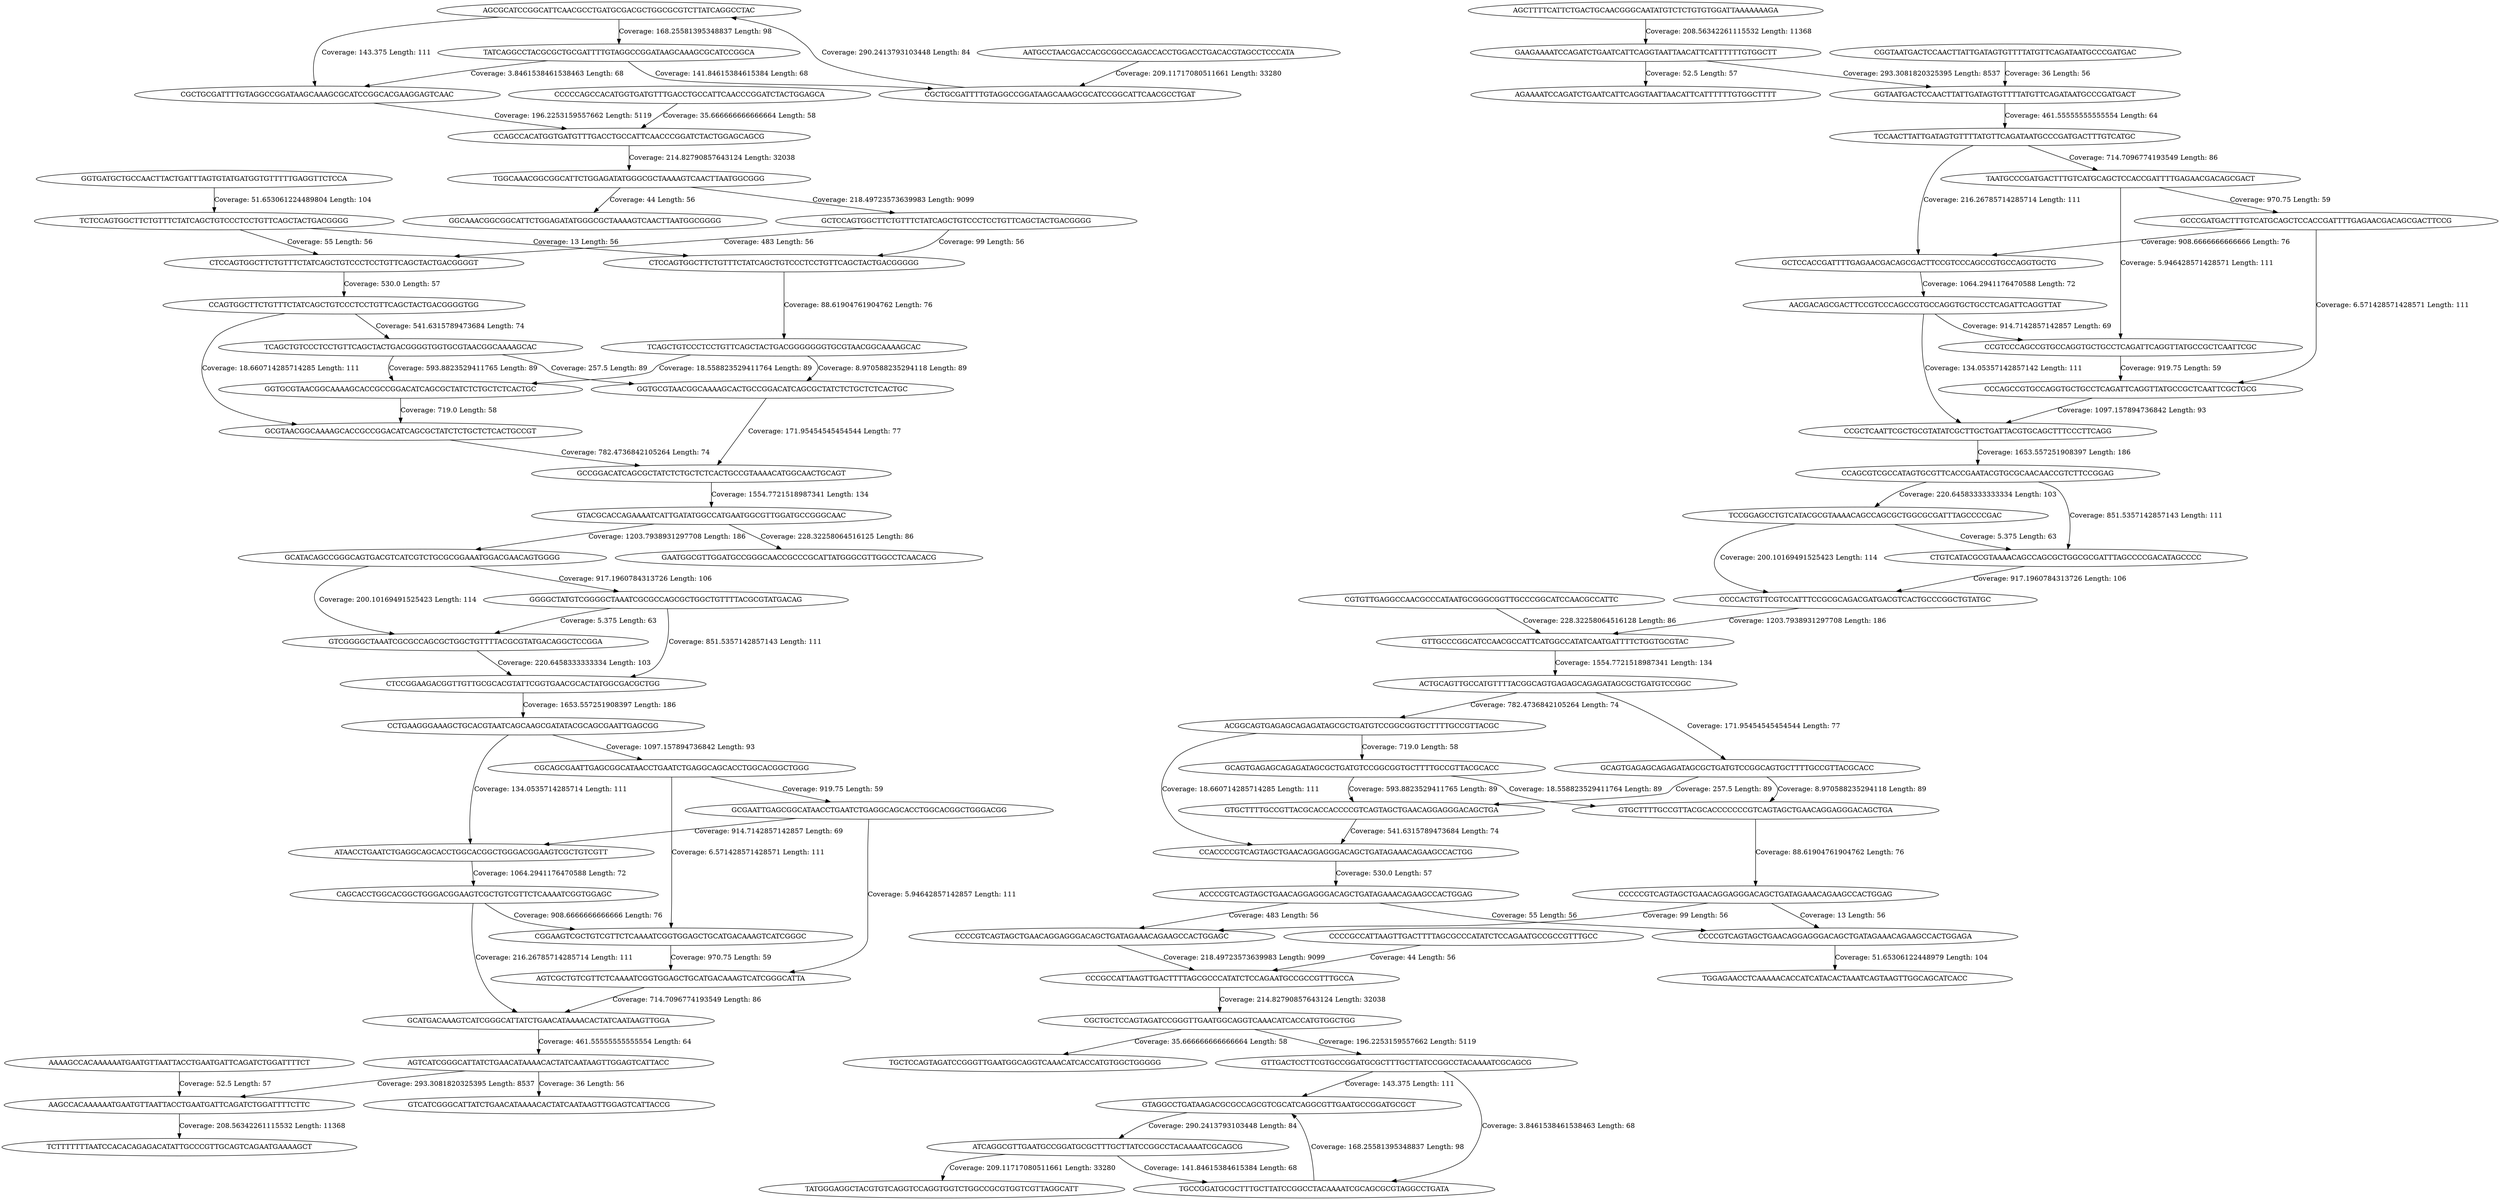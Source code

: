 digraph de_bruijn_graph {
	GCATACAGCCGGGCAGTGACGTCATCGTCTGCGCGGAAATGGACGAACAGTGGGG -> GTCGGGGCTAAATCGCGCCAGCGCTGGCTGTTTTACGCGTATGACAGGCTCCGGA [label="Coverage: 200.10169491525423 Length: 114 "]
	GCATACAGCCGGGCAGTGACGTCATCGTCTGCGCGGAAATGGACGAACAGTGGGG -> GGGGCTATGTCGGGGCTAAATCGCGCCAGCGCTGGCTGTTTTACGCGTATGACAG [label="Coverage: 917.1960784313726 Length: 106 "]
	CCCCACTGTTCGTCCATTTCCGCGCAGACGATGACGTCACTGCCCGGCTGTATGC -> GTTGCCCGGCATCCAACGCCATTCATGGCCATATCAATGATTTTCTGGTGCGTAC [label="Coverage: 1203.7938931297708 Length: 186 "]
	CTCCGGAAGACGGTTGTTGCGCACGTATTCGGTGAACGCACTATGGCGACGCTGG -> CCTGAAGGGAAAGCTGCACGTAATCAGCAAGCGATATACGCAGCGAATTGAGCGG [label="Coverage: 1653.557251908397 Length: 186 "]
	CCAGCGTCGCCATAGTGCGTTCACCGAATACGTGCGCAACAACCGTCTTCCGGAG -> TCCGGAGCCTGTCATACGCGTAAAACAGCCAGCGCTGGCGCGATTTAGCCCCGAC [label="Coverage: 220.64583333333334 Length: 103 "]
	CCAGCGTCGCCATAGTGCGTTCACCGAATACGTGCGCAACAACCGTCTTCCGGAG -> CTGTCATACGCGTAAAACAGCCAGCGCTGGCGCGATTTAGCCCCGACATAGCCCC [label="Coverage: 851.5357142857143 Length: 111 "]
	CCTGAAGGGAAAGCTGCACGTAATCAGCAAGCGATATACGCAGCGAATTGAGCGG -> CGCAGCGAATTGAGCGGCATAACCTGAATCTGAGGCAGCACCTGGCACGGCTGGG [label="Coverage: 1097.157894736842 Length: 93 "]
	CCTGAAGGGAAAGCTGCACGTAATCAGCAAGCGATATACGCAGCGAATTGAGCGG -> ATAACCTGAATCTGAGGCAGCACCTGGCACGGCTGGGACGGAAGTCGCTGTCGTT [label="Coverage: 134.0535714285714 Length: 111 "]
	CCGCTCAATTCGCTGCGTATATCGCTTGCTGATTACGTGCAGCTTTCCCTTCAGG -> CCAGCGTCGCCATAGTGCGTTCACCGAATACGTGCGCAACAACCGTCTTCCGGAG [label="Coverage: 1653.557251908397 Length: 186 "]
	AGCGCATCCGGCATTCAACGCCTGATGCGACGCTGGCGCGTCTTATCAGGCCTAC -> TATCAGGCCTACGCGCTGCGATTTTGTAGGCCGGATAAGCAAAGCGCATCCGGCA [label="Coverage: 168.25581395348837 Length: 98 "]
	AGCGCATCCGGCATTCAACGCCTGATGCGACGCTGGCGCGTCTTATCAGGCCTAC -> CGCTGCGATTTTGTAGGCCGGATAAGCAAAGCGCATCCGGCACGAAGGAGTCAAC [label="Coverage: 143.375 Length: 111 "]
	GTAGGCCTGATAAGACGCGCCAGCGTCGCATCAGGCGTTGAATGCCGGATGCGCT -> ATCAGGCGTTGAATGCCGGATGCGCTTTGCTTATCCGGCCTACAAAATCGCAGCG [label="Coverage: 290.2413793103448 Length: 84 "]
	CCCAGCCGTGCCAGGTGCTGCCTCAGATTCAGGTTATGCCGCTCAATTCGCTGCG -> CCGCTCAATTCGCTGCGTATATCGCTTGCTGATTACGTGCAGCTTTCCCTTCAGG [label="Coverage: 1097.157894736842 Length: 93 "]
	CGCAGCGAATTGAGCGGCATAACCTGAATCTGAGGCAGCACCTGGCACGGCTGGG -> GCGAATTGAGCGGCATAACCTGAATCTGAGGCAGCACCTGGCACGGCTGGGACGG [label="Coverage: 919.75 Length: 59 "]
	CGCAGCGAATTGAGCGGCATAACCTGAATCTGAGGCAGCACCTGGCACGGCTGGG -> CGGAAGTCGCTGTCGTTCTCAAAATCGGTGGAGCTGCATGACAAAGTCATCGGGC [label="Coverage: 6.571428571428571 Length: 111 "]
	GCTCCACCGATTTTGAGAACGACAGCGACTTCCGTCCCAGCCGTGCCAGGTGCTG -> AACGACAGCGACTTCCGTCCCAGCCGTGCCAGGTGCTGCCTCAGATTCAGGTTAT [label="Coverage: 1064.2941176470588 Length: 72 "]
	AACGACAGCGACTTCCGTCCCAGCCGTGCCAGGTGCTGCCTCAGATTCAGGTTAT -> CCGTCCCAGCCGTGCCAGGTGCTGCCTCAGATTCAGGTTATGCCGCTCAATTCGC [label="Coverage: 914.7142857142857 Length: 69 "]
	AACGACAGCGACTTCCGTCCCAGCCGTGCCAGGTGCTGCCTCAGATTCAGGTTAT -> CCGCTCAATTCGCTGCGTATATCGCTTGCTGATTACGTGCAGCTTTCCCTTCAGG [label="Coverage: 134.05357142857142 Length: 111 "]
	ATAACCTGAATCTGAGGCAGCACCTGGCACGGCTGGGACGGAAGTCGCTGTCGTT -> CAGCACCTGGCACGGCTGGGACGGAAGTCGCTGTCGTTCTCAAAATCGGTGGAGC [label="Coverage: 1064.2941176470588 Length: 72 "]
	CAGCACCTGGCACGGCTGGGACGGAAGTCGCTGTCGTTCTCAAAATCGGTGGAGC -> CGGAAGTCGCTGTCGTTCTCAAAATCGGTGGAGCTGCATGACAAAGTCATCGGGC [label="Coverage: 908.6666666666666 Length: 76 "]
	CAGCACCTGGCACGGCTGGGACGGAAGTCGCTGTCGTTCTCAAAATCGGTGGAGC -> GCATGACAAAGTCATCGGGCATTATCTGAACATAAAACACTATCAATAAGTTGGA [label="Coverage: 216.26785714285714 Length: 111 "]
	CCCGCCATTAAGTTGACTTTTAGCGCCCATATCTCCAGAATGCCGCCGTTTGCCA -> CGCTGCTCCAGTAGATCCGGGTTGAATGGCAGGTCAAACATCACCATGTGGCTGG [label="Coverage: 214.82790857643124 Length: 32038 "]
	TGGCAAACGGCGGCATTCTGGAGATATGGGCGCTAAAAGTCAACTTAATGGCGGG -> GGCAAACGGCGGCATTCTGGAGATATGGGCGCTAAAAGTCAACTTAATGGCGGGG [label="Coverage: 44 Length: 56 "]
	TGGCAAACGGCGGCATTCTGGAGATATGGGCGCTAAAAGTCAACTTAATGGCGGG -> GCTCCAGTGGCTTCTGTTTCTATCAGCTGTCCCTCCTGTTCAGCTACTGACGGGG [label="Coverage: 218.49723573639983 Length: 9099 "]
	AAGCCACAAAAAATGAATGTTAATTACCTGAATGATTCAGATCTGGATTTTCTTC -> TCTTTTTTTAATCCACACAGAGACATATTGCCCGTTGCAGTCAGAATGAAAAGCT [label="Coverage: 208.56342261115532 Length: 11368 "]
	GAAGAAAATCCAGATCTGAATCATTCAGGTAATTAACATTCATTTTTTGTGGCTT -> AGAAAATCCAGATCTGAATCATTCAGGTAATTAACATTCATTTTTTGTGGCTTTT [label="Coverage: 52.5 Length: 57 "]
	GAAGAAAATCCAGATCTGAATCATTCAGGTAATTAACATTCATTTTTTGTGGCTT -> GGTAATGACTCCAACTTATTGATAGTGTTTTATGTTCAGATAATGCCCGATGACT [label="Coverage: 293.3081820325395 Length: 8537 "]
	CGGAAGTCGCTGTCGTTCTCAAAATCGGTGGAGCTGCATGACAAAGTCATCGGGC -> AGTCGCTGTCGTTCTCAAAATCGGTGGAGCTGCATGACAAAGTCATCGGGCATTA [label="Coverage: 970.75 Length: 59 "]
	AGTCGCTGTCGTTCTCAAAATCGGTGGAGCTGCATGACAAAGTCATCGGGCATTA -> GCATGACAAAGTCATCGGGCATTATCTGAACATAAAACACTATCAATAAGTTGGA [label="Coverage: 714.7096774193549 Length: 86 "]
	TAATGCCCGATGACTTTGTCATGCAGCTCCACCGATTTTGAGAACGACAGCGACT -> GCCCGATGACTTTGTCATGCAGCTCCACCGATTTTGAGAACGACAGCGACTTCCG [label="Coverage: 970.75 Length: 59 "]
	TAATGCCCGATGACTTTGTCATGCAGCTCCACCGATTTTGAGAACGACAGCGACT -> CCGTCCCAGCCGTGCCAGGTGCTGCCTCAGATTCAGGTTATGCCGCTCAATTCGC [label="Coverage: 5.946428571428571 Length: 111 "]
	GCCCGATGACTTTGTCATGCAGCTCCACCGATTTTGAGAACGACAGCGACTTCCG -> CCCAGCCGTGCCAGGTGCTGCCTCAGATTCAGGTTATGCCGCTCAATTCGCTGCG [label="Coverage: 6.571428571428571 Length: 111 "]
	GCCCGATGACTTTGTCATGCAGCTCCACCGATTTTGAGAACGACAGCGACTTCCG -> GCTCCACCGATTTTGAGAACGACAGCGACTTCCGTCCCAGCCGTGCCAGGTGCTG [label="Coverage: 908.6666666666666 Length: 76 "]
	GGGGCTATGTCGGGGCTAAATCGCGCCAGCGCTGGCTGTTTTACGCGTATGACAG -> GTCGGGGCTAAATCGCGCCAGCGCTGGCTGTTTTACGCGTATGACAGGCTCCGGA [label="Coverage: 5.375 Length: 63 "]
	GGGGCTATGTCGGGGCTAAATCGCGCCAGCGCTGGCTGTTTTACGCGTATGACAG -> CTCCGGAAGACGGTTGTTGCGCACGTATTCGGTGAACGCACTATGGCGACGCTGG [label="Coverage: 851.5357142857143 Length: 111 "]
	CTGTCATACGCGTAAAACAGCCAGCGCTGGCGCGATTTAGCCCCGACATAGCCCC -> CCCCACTGTTCGTCCATTTCCGCGCAGACGATGACGTCACTGCCCGGCTGTATGC [label="Coverage: 917.1960784313726 Length: 106 "]
	GTTGCCCGGCATCCAACGCCATTCATGGCCATATCAATGATTTTCTGGTGCGTAC -> ACTGCAGTTGCCATGTTTTACGGCAGTGAGAGCAGAGATAGCGCTGATGTCCGGC [label="Coverage: 1554.7721518987341 Length: 134 "]
	GTACGCACCAGAAAATCATTGATATGGCCATGAATGGCGTTGGATGCCGGGCAAC -> GAATGGCGTTGGATGCCGGGCAACCGCCCGCATTATGGGCGTTGGCCTCAACACG [label="Coverage: 228.32258064516125 Length: 86 "]
	GTACGCACCAGAAAATCATTGATATGGCCATGAATGGCGTTGGATGCCGGGCAAC -> GCATACAGCCGGGCAGTGACGTCATCGTCTGCGCGGAAATGGACGAACAGTGGGG [label="Coverage: 1203.7938931297708 Length: 186 "]
	GCTCCAGTGGCTTCTGTTTCTATCAGCTGTCCCTCCTGTTCAGCTACTGACGGGG -> CTCCAGTGGCTTCTGTTTCTATCAGCTGTCCCTCCTGTTCAGCTACTGACGGGGG [label="Coverage: 99 Length: 56 "]
	GCTCCAGTGGCTTCTGTTTCTATCAGCTGTCCCTCCTGTTCAGCTACTGACGGGG -> CTCCAGTGGCTTCTGTTTCTATCAGCTGTCCCTCCTGTTCAGCTACTGACGGGGT [label="Coverage: 483 Length: 56 "]
	CTCCAGTGGCTTCTGTTTCTATCAGCTGTCCCTCCTGTTCAGCTACTGACGGGGG -> TCAGCTGTCCCTCCTGTTCAGCTACTGACGGGGGGGTGCGTAACGGCAAAAGCAC [label="Coverage: 88.61904761904762 Length: 76 "]
	CCCCCGTCAGTAGCTGAACAGGAGGGACAGCTGATAGAAACAGAAGCCACTGGAG -> CCCCGTCAGTAGCTGAACAGGAGGGACAGCTGATAGAAACAGAAGCCACTGGAGC [label="Coverage: 99 Length: 56 "]
	CCCCCGTCAGTAGCTGAACAGGAGGGACAGCTGATAGAAACAGAAGCCACTGGAG -> CCCCGTCAGTAGCTGAACAGGAGGGACAGCTGATAGAAACAGAAGCCACTGGAGA [label="Coverage: 13 Length: 56 "]
	CCCCGTCAGTAGCTGAACAGGAGGGACAGCTGATAGAAACAGAAGCCACTGGAGC -> CCCGCCATTAAGTTGACTTTTAGCGCCCATATCTCCAGAATGCCGCCGTTTGCCA [label="Coverage: 218.49723573639983 Length: 9099 "]
	CCGTCCCAGCCGTGCCAGGTGCTGCCTCAGATTCAGGTTATGCCGCTCAATTCGC -> CCCAGCCGTGCCAGGTGCTGCCTCAGATTCAGGTTATGCCGCTCAATTCGCTGCG [label="Coverage: 919.75 Length: 59 "]
	GCGAATTGAGCGGCATAACCTGAATCTGAGGCAGCACCTGGCACGGCTGGGACGG -> AGTCGCTGTCGTTCTCAAAATCGGTGGAGCTGCATGACAAAGTCATCGGGCATTA [label="Coverage: 5.94642857142857 Length: 111 "]
	GCGAATTGAGCGGCATAACCTGAATCTGAGGCAGCACCTGGCACGGCTGGGACGG -> ATAACCTGAATCTGAGGCAGCACCTGGCACGGCTGGGACGGAAGTCGCTGTCGTT [label="Coverage: 914.7142857142857 Length: 69 "]
	ACGGCAGTGAGAGCAGAGATAGCGCTGATGTCCGGCGGTGCTTTTGCCGTTACGC -> GCAGTGAGAGCAGAGATAGCGCTGATGTCCGGCGGTGCTTTTGCCGTTACGCACC [label="Coverage: 719.0 Length: 58 "]
	ACGGCAGTGAGAGCAGAGATAGCGCTGATGTCCGGCGGTGCTTTTGCCGTTACGC -> CCACCCCGTCAGTAGCTGAACAGGAGGGACAGCTGATAGAAACAGAAGCCACTGG [label="Coverage: 18.660714285714285 Length: 111 "]
	GCAGTGAGAGCAGAGATAGCGCTGATGTCCGGCGGTGCTTTTGCCGTTACGCACC -> GTGCTTTTGCCGTTACGCACCACCCCGTCAGTAGCTGAACAGGAGGGACAGCTGA [label="Coverage: 593.8823529411765 Length: 89 "]
	GCAGTGAGAGCAGAGATAGCGCTGATGTCCGGCGGTGCTTTTGCCGTTACGCACC -> GTGCTTTTGCCGTTACGCACCCCCCCGTCAGTAGCTGAACAGGAGGGACAGCTGA [label="Coverage: 18.558823529411764 Length: 89 "]
	GGTGCGTAACGGCAAAAGCACCGCCGGACATCAGCGCTATCTCTGCTCTCACTGC -> GCGTAACGGCAAAAGCACCGCCGGACATCAGCGCTATCTCTGCTCTCACTGCCGT [label="Coverage: 719.0 Length: 58 "]
	GCGTAACGGCAAAAGCACCGCCGGACATCAGCGCTATCTCTGCTCTCACTGCCGT -> GCCGGACATCAGCGCTATCTCTGCTCTCACTGCCGTAAAACATGGCAACTGCAGT [label="Coverage: 782.4736842105264 Length: 74 "]
	CTCCAGTGGCTTCTGTTTCTATCAGCTGTCCCTCCTGTTCAGCTACTGACGGGGT -> CCAGTGGCTTCTGTTTCTATCAGCTGTCCCTCCTGTTCAGCTACTGACGGGGTGG [label="Coverage: 530.0 Length: 57 "]
	CCAGTGGCTTCTGTTTCTATCAGCTGTCCCTCCTGTTCAGCTACTGACGGGGTGG -> TCAGCTGTCCCTCCTGTTCAGCTACTGACGGGGTGGTGCGTAACGGCAAAAGCAC [label="Coverage: 541.6315789473684 Length: 74 "]
	CCAGTGGCTTCTGTTTCTATCAGCTGTCCCTCCTGTTCAGCTACTGACGGGGTGG -> GCGTAACGGCAAAAGCACCGCCGGACATCAGCGCTATCTCTGCTCTCACTGCCGT [label="Coverage: 18.660714285714285 Length: 111 "]
	CCACCCCGTCAGTAGCTGAACAGGAGGGACAGCTGATAGAAACAGAAGCCACTGG -> ACCCCGTCAGTAGCTGAACAGGAGGGACAGCTGATAGAAACAGAAGCCACTGGAG [label="Coverage: 530.0 Length: 57 "]
	ACCCCGTCAGTAGCTGAACAGGAGGGACAGCTGATAGAAACAGAAGCCACTGGAG -> CCCCGTCAGTAGCTGAACAGGAGGGACAGCTGATAGAAACAGAAGCCACTGGAGC [label="Coverage: 483 Length: 56 "]
	ACCCCGTCAGTAGCTGAACAGGAGGGACAGCTGATAGAAACAGAAGCCACTGGAG -> CCCCGTCAGTAGCTGAACAGGAGGGACAGCTGATAGAAACAGAAGCCACTGGAGA [label="Coverage: 55 Length: 56 "]
	TCAGCTGTCCCTCCTGTTCAGCTACTGACGGGGTGGTGCGTAACGGCAAAAGCAC -> GGTGCGTAACGGCAAAAGCACTGCCGGACATCAGCGCTATCTCTGCTCTCACTGC [label="Coverage: 257.5 Length: 89 "]
	TCAGCTGTCCCTCCTGTTCAGCTACTGACGGGGTGGTGCGTAACGGCAAAAGCAC -> GGTGCGTAACGGCAAAAGCACCGCCGGACATCAGCGCTATCTCTGCTCTCACTGC [label="Coverage: 593.8823529411765 Length: 89 "]
	GGTGCGTAACGGCAAAAGCACTGCCGGACATCAGCGCTATCTCTGCTCTCACTGC -> GCCGGACATCAGCGCTATCTCTGCTCTCACTGCCGTAAAACATGGCAACTGCAGT [label="Coverage: 171.95454545454544 Length: 77 "]
	GCAGTGAGAGCAGAGATAGCGCTGATGTCCGGCAGTGCTTTTGCCGTTACGCACC -> GTGCTTTTGCCGTTACGCACCACCCCGTCAGTAGCTGAACAGGAGGGACAGCTGA [label="Coverage: 257.5 Length: 89 "]
	GCAGTGAGAGCAGAGATAGCGCTGATGTCCGGCAGTGCTTTTGCCGTTACGCACC -> GTGCTTTTGCCGTTACGCACCCCCCCGTCAGTAGCTGAACAGGAGGGACAGCTGA [label="Coverage: 8.970588235294118 Length: 89 "]
	GTGCTTTTGCCGTTACGCACCACCCCGTCAGTAGCTGAACAGGAGGGACAGCTGA -> CCACCCCGTCAGTAGCTGAACAGGAGGGACAGCTGATAGAAACAGAAGCCACTGG [label="Coverage: 541.6315789473684 Length: 74 "]
	GGTAATGACTCCAACTTATTGATAGTGTTTTATGTTCAGATAATGCCCGATGACT -> TCCAACTTATTGATAGTGTTTTATGTTCAGATAATGCCCGATGACTTTGTCATGC [label="Coverage: 461.55555555555554 Length: 64 "]
	AGTCATCGGGCATTATCTGAACATAAAACACTATCAATAAGTTGGAGTCATTACC -> GTCATCGGGCATTATCTGAACATAAAACACTATCAATAAGTTGGAGTCATTACCG [label="Coverage: 36 Length: 56 "]
	AGTCATCGGGCATTATCTGAACATAAAACACTATCAATAAGTTGGAGTCATTACC -> AAGCCACAAAAAATGAATGTTAATTACCTGAATGATTCAGATCTGGATTTTCTTC [label="Coverage: 293.3081820325395 Length: 8537 "]
	GCATGACAAAGTCATCGGGCATTATCTGAACATAAAACACTATCAATAAGTTGGA -> AGTCATCGGGCATTATCTGAACATAAAACACTATCAATAAGTTGGAGTCATTACC [label="Coverage: 461.55555555555554 Length: 64 "]
	TCCAACTTATTGATAGTGTTTTATGTTCAGATAATGCCCGATGACTTTGTCATGC -> TAATGCCCGATGACTTTGTCATGCAGCTCCACCGATTTTGAGAACGACAGCGACT [label="Coverage: 714.7096774193549 Length: 86 "]
	TCCAACTTATTGATAGTGTTTTATGTTCAGATAATGCCCGATGACTTTGTCATGC -> GCTCCACCGATTTTGAGAACGACAGCGACTTCCGTCCCAGCCGTGCCAGGTGCTG [label="Coverage: 216.26785714285714 Length: 111 "]
	CCAGCCACATGGTGATGTTTGACCTGCCATTCAACCCGGATCTACTGGAGCAGCG -> TGGCAAACGGCGGCATTCTGGAGATATGGGCGCTAAAAGTCAACTTAATGGCGGG [label="Coverage: 214.82790857643124 Length: 32038 "]
	CGCTGCTCCAGTAGATCCGGGTTGAATGGCAGGTCAAACATCACCATGTGGCTGG -> TGCTCCAGTAGATCCGGGTTGAATGGCAGGTCAAACATCACCATGTGGCTGGGGG [label="Coverage: 35.666666666666664 Length: 58 "]
	CGCTGCTCCAGTAGATCCGGGTTGAATGGCAGGTCAAACATCACCATGTGGCTGG -> GTTGACTCCTTCGTGCCGGATGCGCTTTGCTTATCCGGCCTACAAAATCGCAGCG [label="Coverage: 196.2253159557662 Length: 5119 "]
	ACTGCAGTTGCCATGTTTTACGGCAGTGAGAGCAGAGATAGCGCTGATGTCCGGC -> GCAGTGAGAGCAGAGATAGCGCTGATGTCCGGCAGTGCTTTTGCCGTTACGCACC [label="Coverage: 171.95454545454544 Length: 77 "]
	ACTGCAGTTGCCATGTTTTACGGCAGTGAGAGCAGAGATAGCGCTGATGTCCGGC -> ACGGCAGTGAGAGCAGAGATAGCGCTGATGTCCGGCGGTGCTTTTGCCGTTACGC [label="Coverage: 782.4736842105264 Length: 74 "]
	GCCGGACATCAGCGCTATCTCTGCTCTCACTGCCGTAAAACATGGCAACTGCAGT -> GTACGCACCAGAAAATCATTGATATGGCCATGAATGGCGTTGGATGCCGGGCAAC [label="Coverage: 1554.7721518987341 Length: 134 "]
	ATCAGGCGTTGAATGCCGGATGCGCTTTGCTTATCCGGCCTACAAAATCGCAGCG -> TGCCGGATGCGCTTTGCTTATCCGGCCTACAAAATCGCAGCGCGTAGGCCTGATA [label="Coverage: 141.84615384615384 Length: 68 "]
	ATCAGGCGTTGAATGCCGGATGCGCTTTGCTTATCCGGCCTACAAAATCGCAGCG -> TATGGGAGGCTACGTGTCAGGTCCAGGTGGTCTGGCCGCGTGGTCGTTAGGCATT [label="Coverage: 209.11717080511661 Length: 33280 "]
	CGCTGCGATTTTGTAGGCCGGATAAGCAAAGCGCATCCGGCATTCAACGCCTGAT -> AGCGCATCCGGCATTCAACGCCTGATGCGACGCTGGCGCGTCTTATCAGGCCTAC [label="Coverage: 290.2413793103448 Length: 84 "]
	GTCGGGGCTAAATCGCGCCAGCGCTGGCTGTTTTACGCGTATGACAGGCTCCGGA -> CTCCGGAAGACGGTTGTTGCGCACGTATTCGGTGAACGCACTATGGCGACGCTGG [label="Coverage: 220.6458333333334 Length: 103 "]
	TCCGGAGCCTGTCATACGCGTAAAACAGCCAGCGCTGGCGCGATTTAGCCCCGAC -> CTGTCATACGCGTAAAACAGCCAGCGCTGGCGCGATTTAGCCCCGACATAGCCCC [label="Coverage: 5.375 Length: 63 "]
	TCCGGAGCCTGTCATACGCGTAAAACAGCCAGCGCTGGCGCGATTTAGCCCCGAC -> CCCCACTGTTCGTCCATTTCCGCGCAGACGATGACGTCACTGCCCGGCTGTATGC [label="Coverage: 200.10169491525423 Length: 114 "]
	AAAAGCCACAAAAAATGAATGTTAATTACCTGAATGATTCAGATCTGGATTTTCT -> AAGCCACAAAAAATGAATGTTAATTACCTGAATGATTCAGATCTGGATTTTCTTC [label="Coverage: 52.5 Length: 57 "]
	GTTGACTCCTTCGTGCCGGATGCGCTTTGCTTATCCGGCCTACAAAATCGCAGCG -> TGCCGGATGCGCTTTGCTTATCCGGCCTACAAAATCGCAGCGCGTAGGCCTGATA [label="Coverage: 3.8461538461538463 Length: 68 "]
	GTTGACTCCTTCGTGCCGGATGCGCTTTGCTTATCCGGCCTACAAAATCGCAGCG -> GTAGGCCTGATAAGACGCGCCAGCGTCGCATCAGGCGTTGAATGCCGGATGCGCT [label="Coverage: 143.375 Length: 111 "]
	CGCTGCGATTTTGTAGGCCGGATAAGCAAAGCGCATCCGGCACGAAGGAGTCAAC -> CCAGCCACATGGTGATGTTTGACCTGCCATTCAACCCGGATCTACTGGAGCAGCG [label="Coverage: 196.2253159557662 Length: 5119 "]
	TGCCGGATGCGCTTTGCTTATCCGGCCTACAAAATCGCAGCGCGTAGGCCTGATA -> GTAGGCCTGATAAGACGCGCCAGCGTCGCATCAGGCGTTGAATGCCGGATGCGCT [label="Coverage: 168.25581395348837 Length: 98 "]
	TATCAGGCCTACGCGCTGCGATTTTGTAGGCCGGATAAGCAAAGCGCATCCGGCA -> CGCTGCGATTTTGTAGGCCGGATAAGCAAAGCGCATCCGGCATTCAACGCCTGAT [label="Coverage: 141.84615384615384 Length: 68 "]
	TATCAGGCCTACGCGCTGCGATTTTGTAGGCCGGATAAGCAAAGCGCATCCGGCA -> CGCTGCGATTTTGTAGGCCGGATAAGCAAAGCGCATCCGGCACGAAGGAGTCAAC [label="Coverage: 3.8461538461538463 Length: 68 "]
	CCCCGCCATTAAGTTGACTTTTAGCGCCCATATCTCCAGAATGCCGCCGTTTGCC -> CCCGCCATTAAGTTGACTTTTAGCGCCCATATCTCCAGAATGCCGCCGTTTGCCA [label="Coverage: 44 Length: 56 "]
	TCAGCTGTCCCTCCTGTTCAGCTACTGACGGGGGGGTGCGTAACGGCAAAAGCAC -> GGTGCGTAACGGCAAAAGCACCGCCGGACATCAGCGCTATCTCTGCTCTCACTGC [label="Coverage: 18.558823529411764 Length: 89 "]
	TCAGCTGTCCCTCCTGTTCAGCTACTGACGGGGGGGTGCGTAACGGCAAAAGCAC -> GGTGCGTAACGGCAAAAGCACTGCCGGACATCAGCGCTATCTCTGCTCTCACTGC [label="Coverage: 8.970588235294118 Length: 89 "]
	GTGCTTTTGCCGTTACGCACCCCCCCGTCAGTAGCTGAACAGGAGGGACAGCTGA -> CCCCCGTCAGTAGCTGAACAGGAGGGACAGCTGATAGAAACAGAAGCCACTGGAG [label="Coverage: 88.61904761904762 Length: 76 "]
	CGTGTTGAGGCCAACGCCCATAATGCGGGCGGTTGCCCGGCATCCAACGCCATTC -> GTTGCCCGGCATCCAACGCCATTCATGGCCATATCAATGATTTTCTGGTGCGTAC [label="Coverage: 228.32258064516128 Length: 86 "]
	TCTCCAGTGGCTTCTGTTTCTATCAGCTGTCCCTCCTGTTCAGCTACTGACGGGG -> CTCCAGTGGCTTCTGTTTCTATCAGCTGTCCCTCCTGTTCAGCTACTGACGGGGT [label="Coverage: 55 Length: 56 "]
	TCTCCAGTGGCTTCTGTTTCTATCAGCTGTCCCTCCTGTTCAGCTACTGACGGGG -> CTCCAGTGGCTTCTGTTTCTATCAGCTGTCCCTCCTGTTCAGCTACTGACGGGGG [label="Coverage: 13 Length: 56 "]
	CCCCGTCAGTAGCTGAACAGGAGGGACAGCTGATAGAAACAGAAGCCACTGGAGA -> TGGAGAACCTCAAAAACACCATCATACACTAAATCAGTAAGTTGGCAGCATCACC [label="Coverage: 51.65306122448979 Length: 104 "]
	GGTGATGCTGCCAACTTACTGATTTAGTGTATGATGGTGTTTTTGAGGTTCTCCA -> TCTCCAGTGGCTTCTGTTTCTATCAGCTGTCCCTCCTGTTCAGCTACTGACGGGG [label="Coverage: 51.653061224489804 Length: 104 "]
	CGGTAATGACTCCAACTTATTGATAGTGTTTTATGTTCAGATAATGCCCGATGAC -> GGTAATGACTCCAACTTATTGATAGTGTTTTATGTTCAGATAATGCCCGATGACT [label="Coverage: 36 Length: 56 "]
	CCCCCAGCCACATGGTGATGTTTGACCTGCCATTCAACCCGGATCTACTGGAGCA -> CCAGCCACATGGTGATGTTTGACCTGCCATTCAACCCGGATCTACTGGAGCAGCG [label="Coverage: 35.666666666666664 Length: 58 "]
	AATGCCTAACGACCACGCGGCCAGACCACCTGGACCTGACACGTAGCCTCCCATA -> CGCTGCGATTTTGTAGGCCGGATAAGCAAAGCGCATCCGGCATTCAACGCCTGAT [label="Coverage: 209.11717080511661 Length: 33280 "]
	AGCTTTTCATTCTGACTGCAACGGGCAATATGTCTCTGTGTGGATTAAAAAAAGA -> GAAGAAAATCCAGATCTGAATCATTCAGGTAATTAACATTCATTTTTTGTGGCTT [label="Coverage: 208.56342261115532 Length: 11368 "]
}